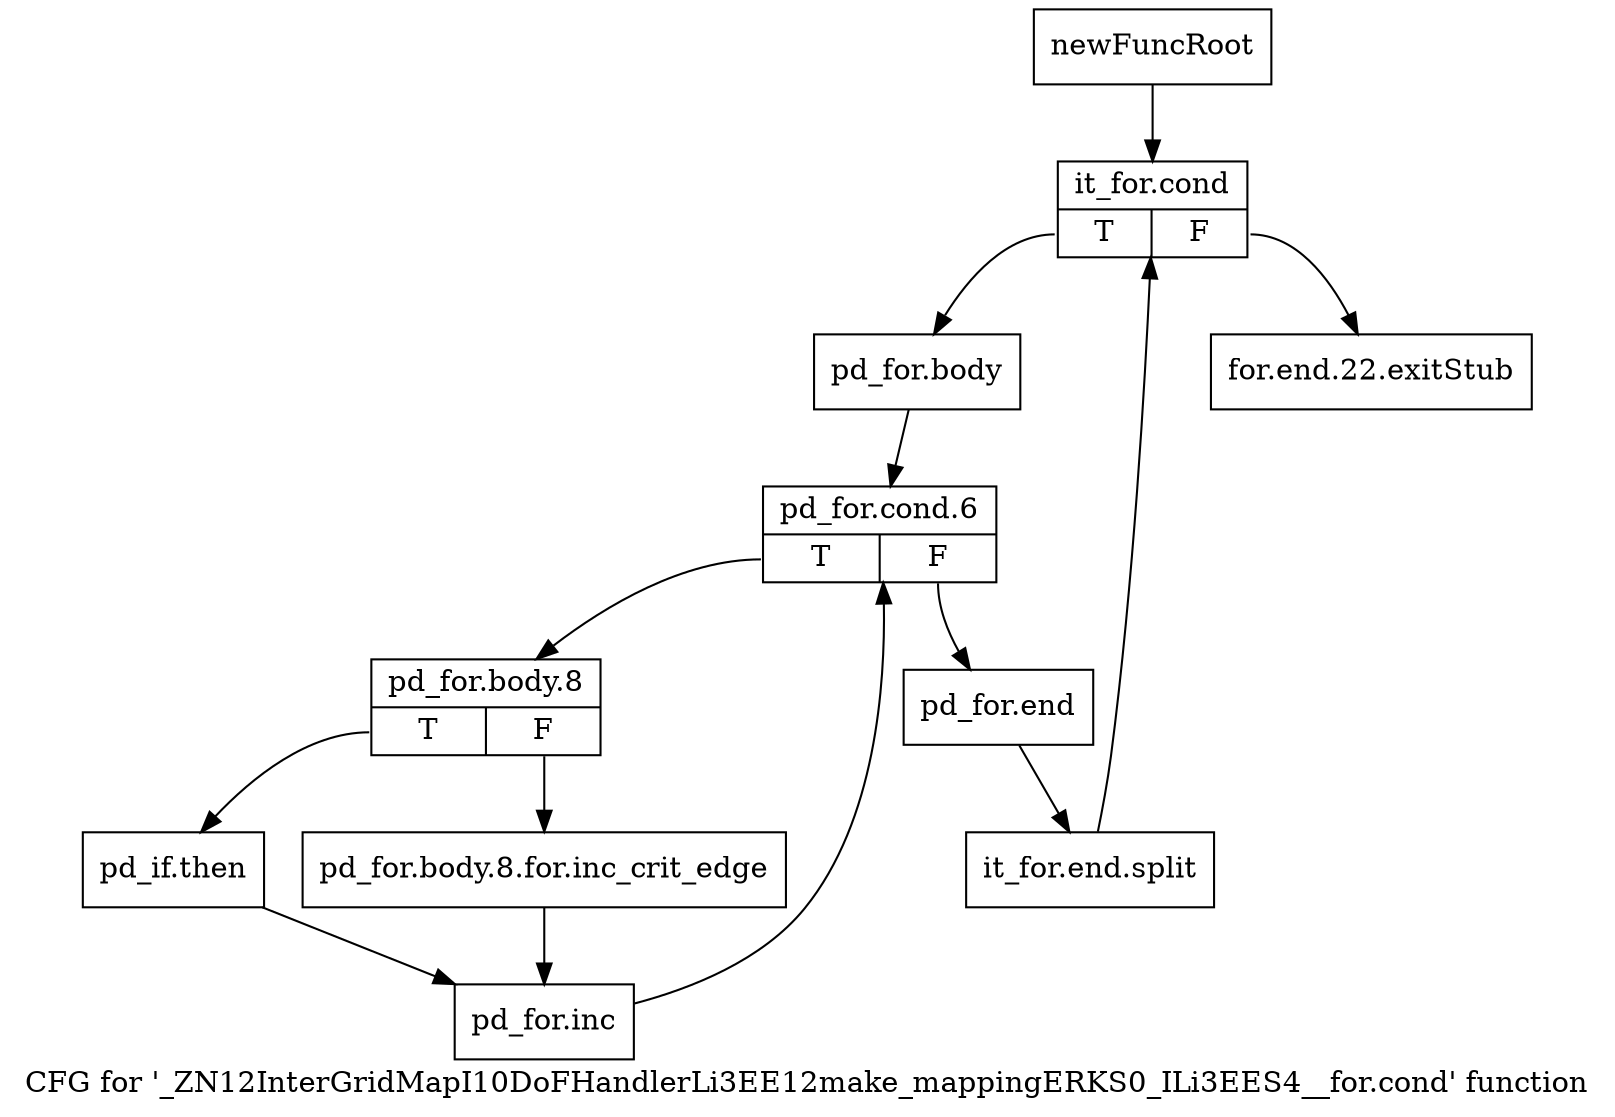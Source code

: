 digraph "CFG for '_ZN12InterGridMapI10DoFHandlerLi3EE12make_mappingERKS0_ILi3EES4__for.cond' function" {
	label="CFG for '_ZN12InterGridMapI10DoFHandlerLi3EE12make_mappingERKS0_ILi3EES4__for.cond' function";

	Node0x94772b0 [shape=record,label="{newFuncRoot}"];
	Node0x94772b0 -> Node0x9477350;
	Node0x9477300 [shape=record,label="{for.end.22.exitStub}"];
	Node0x9477350 [shape=record,label="{it_for.cond|{<s0>T|<s1>F}}"];
	Node0x9477350:s0 -> Node0x94773a0;
	Node0x9477350:s1 -> Node0x9477300;
	Node0x94773a0 [shape=record,label="{pd_for.body}"];
	Node0x94773a0 -> Node0x94773f0;
	Node0x94773f0 [shape=record,label="{pd_for.cond.6|{<s0>T|<s1>F}}"];
	Node0x94773f0:s0 -> Node0x9477490;
	Node0x94773f0:s1 -> Node0x9477440;
	Node0x9477440 [shape=record,label="{pd_for.end}"];
	Node0x9477440 -> Node0xb60b6d0;
	Node0xb60b6d0 [shape=record,label="{it_for.end.split}"];
	Node0xb60b6d0 -> Node0x9477350;
	Node0x9477490 [shape=record,label="{pd_for.body.8|{<s0>T|<s1>F}}"];
	Node0x9477490:s0 -> Node0x9477530;
	Node0x9477490:s1 -> Node0x94774e0;
	Node0x94774e0 [shape=record,label="{pd_for.body.8.for.inc_crit_edge}"];
	Node0x94774e0 -> Node0x9477580;
	Node0x9477530 [shape=record,label="{pd_if.then}"];
	Node0x9477530 -> Node0x9477580;
	Node0x9477580 [shape=record,label="{pd_for.inc}"];
	Node0x9477580 -> Node0x94773f0;
}
